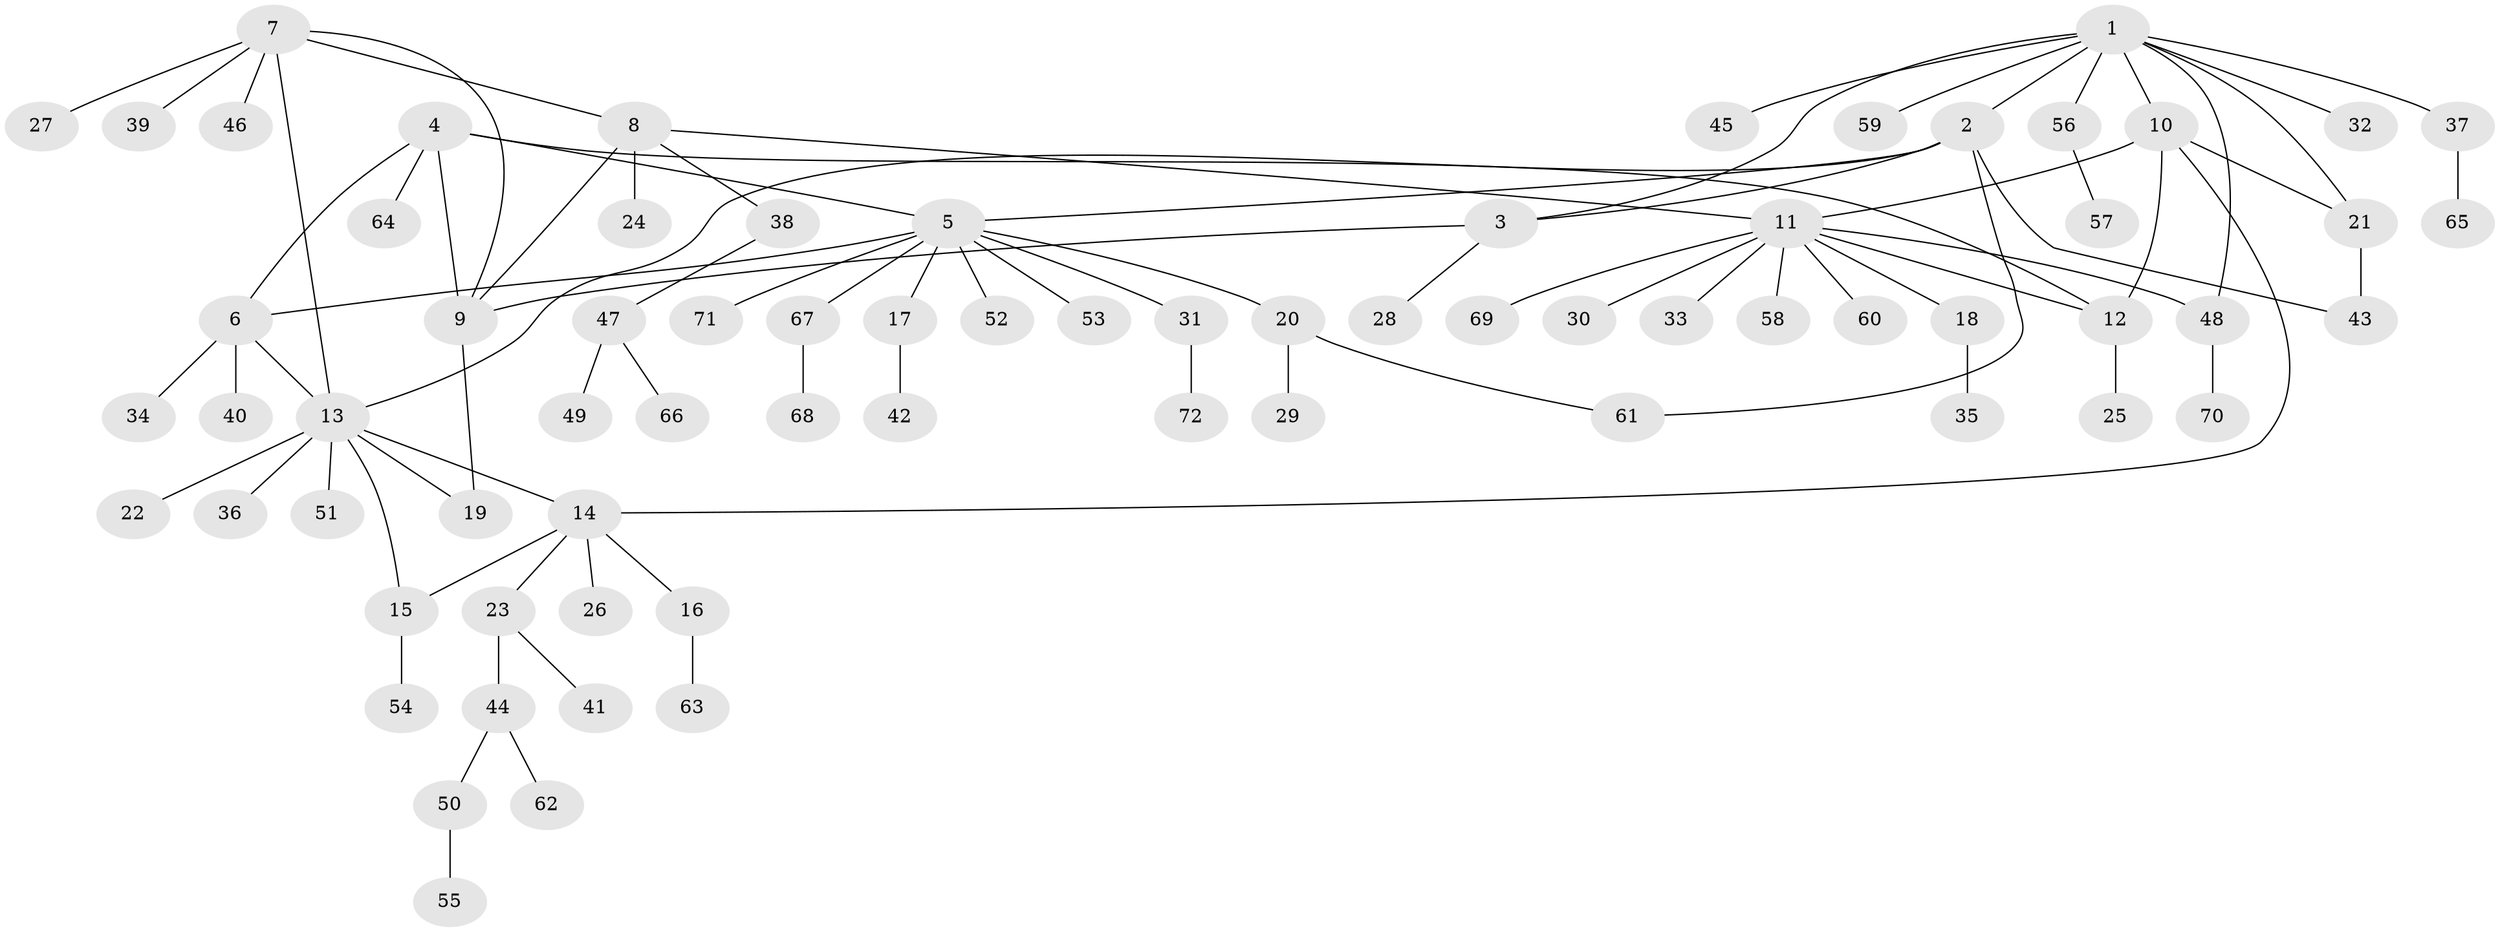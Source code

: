 // Generated by graph-tools (version 1.1) at 2025/16/03/09/25 04:16:06]
// undirected, 72 vertices, 87 edges
graph export_dot {
graph [start="1"]
  node [color=gray90,style=filled];
  1;
  2;
  3;
  4;
  5;
  6;
  7;
  8;
  9;
  10;
  11;
  12;
  13;
  14;
  15;
  16;
  17;
  18;
  19;
  20;
  21;
  22;
  23;
  24;
  25;
  26;
  27;
  28;
  29;
  30;
  31;
  32;
  33;
  34;
  35;
  36;
  37;
  38;
  39;
  40;
  41;
  42;
  43;
  44;
  45;
  46;
  47;
  48;
  49;
  50;
  51;
  52;
  53;
  54;
  55;
  56;
  57;
  58;
  59;
  60;
  61;
  62;
  63;
  64;
  65;
  66;
  67;
  68;
  69;
  70;
  71;
  72;
  1 -- 2;
  1 -- 3;
  1 -- 10;
  1 -- 21;
  1 -- 32;
  1 -- 37;
  1 -- 45;
  1 -- 48;
  1 -- 56;
  1 -- 59;
  2 -- 3;
  2 -- 5;
  2 -- 13;
  2 -- 43;
  2 -- 61;
  3 -- 9;
  3 -- 28;
  4 -- 5;
  4 -- 6;
  4 -- 9;
  4 -- 12;
  4 -- 64;
  5 -- 6;
  5 -- 17;
  5 -- 20;
  5 -- 31;
  5 -- 52;
  5 -- 53;
  5 -- 67;
  5 -- 71;
  6 -- 13;
  6 -- 34;
  6 -- 40;
  7 -- 8;
  7 -- 9;
  7 -- 13;
  7 -- 27;
  7 -- 39;
  7 -- 46;
  8 -- 9;
  8 -- 11;
  8 -- 24;
  8 -- 38;
  9 -- 19;
  10 -- 11;
  10 -- 12;
  10 -- 14;
  10 -- 21;
  11 -- 12;
  11 -- 18;
  11 -- 30;
  11 -- 33;
  11 -- 48;
  11 -- 58;
  11 -- 60;
  11 -- 69;
  12 -- 25;
  13 -- 14;
  13 -- 15;
  13 -- 19;
  13 -- 22;
  13 -- 36;
  13 -- 51;
  14 -- 15;
  14 -- 16;
  14 -- 23;
  14 -- 26;
  15 -- 54;
  16 -- 63;
  17 -- 42;
  18 -- 35;
  20 -- 29;
  20 -- 61;
  21 -- 43;
  23 -- 41;
  23 -- 44;
  31 -- 72;
  37 -- 65;
  38 -- 47;
  44 -- 50;
  44 -- 62;
  47 -- 49;
  47 -- 66;
  48 -- 70;
  50 -- 55;
  56 -- 57;
  67 -- 68;
}
